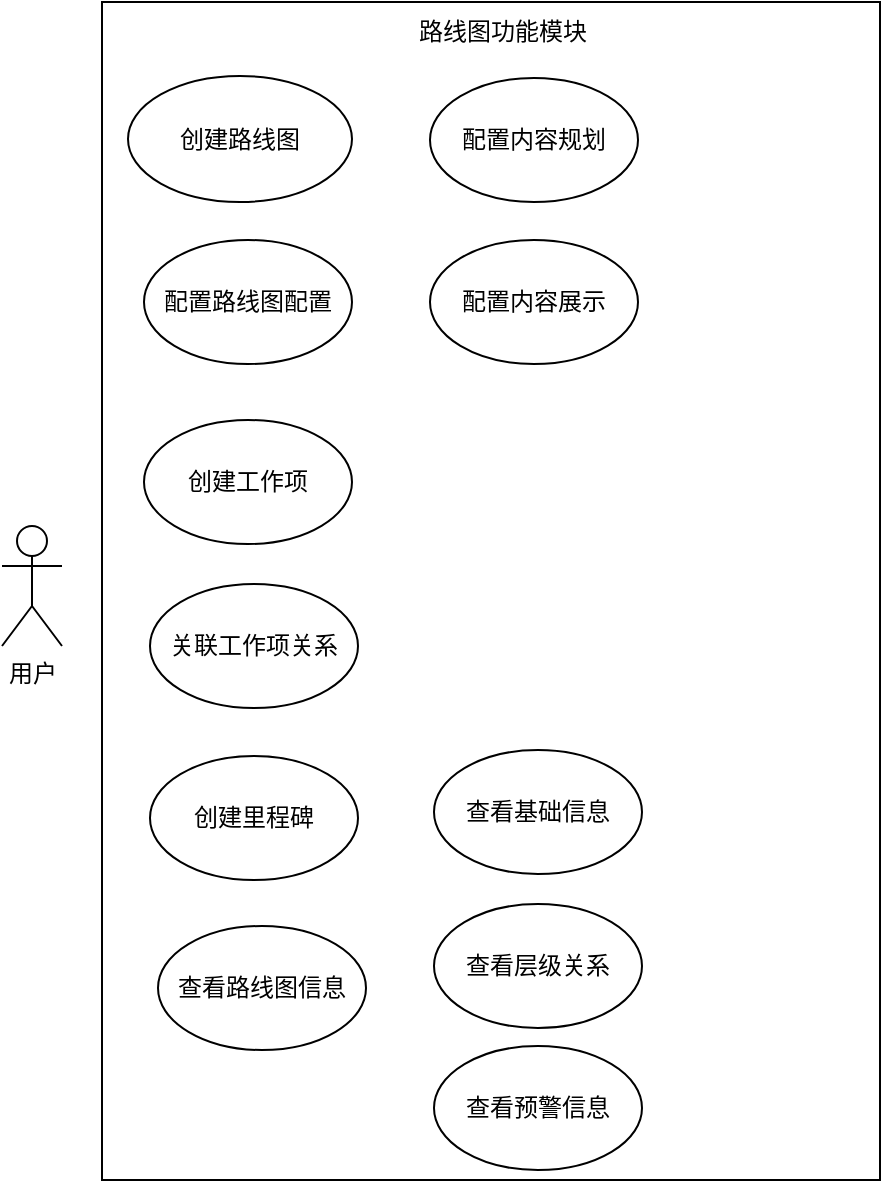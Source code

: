 <mxfile version="26.0.11">
  <diagram name="第 1 页" id="rlcm5lfefExAE8YrOiKz">
    <mxGraphModel dx="1242" dy="785" grid="0" gridSize="10" guides="1" tooltips="1" connect="1" arrows="1" fold="1" page="1" pageScale="1" pageWidth="827" pageHeight="1169" math="0" shadow="0">
      <root>
        <mxCell id="0" />
        <mxCell id="1" parent="0" />
        <mxCell id="Rl16lbnjKWnmfpAxJJmj-1" value="用户" style="shape=umlActor;verticalLabelPosition=bottom;verticalAlign=top;html=1;" vertex="1" parent="1">
          <mxGeometry x="163" y="327" width="30" height="60" as="geometry" />
        </mxCell>
        <mxCell id="Rl16lbnjKWnmfpAxJJmj-4" value="" style="rounded=0;whiteSpace=wrap;html=1;" vertex="1" parent="1">
          <mxGeometry x="213" y="65" width="389" height="589" as="geometry" />
        </mxCell>
        <mxCell id="Rl16lbnjKWnmfpAxJJmj-5" value="路线图功能模块" style="text;html=1;align=center;verticalAlign=middle;whiteSpace=wrap;rounded=0;" vertex="1" parent="1">
          <mxGeometry x="364" y="65" width="99" height="30" as="geometry" />
        </mxCell>
        <mxCell id="Rl16lbnjKWnmfpAxJJmj-7" value="配置路线图配置" style="ellipse;whiteSpace=wrap;html=1;" vertex="1" parent="1">
          <mxGeometry x="234" y="184" width="104" height="62" as="geometry" />
        </mxCell>
        <mxCell id="Rl16lbnjKWnmfpAxJJmj-12" value="创建路线图" style="ellipse;whiteSpace=wrap;html=1;" vertex="1" parent="1">
          <mxGeometry x="226" y="102" width="112" height="63" as="geometry" />
        </mxCell>
        <mxCell id="Rl16lbnjKWnmfpAxJJmj-13" value="创建工作项" style="ellipse;whiteSpace=wrap;html=1;" vertex="1" parent="1">
          <mxGeometry x="234" y="274" width="104" height="62" as="geometry" />
        </mxCell>
        <mxCell id="Rl16lbnjKWnmfpAxJJmj-14" value="查看路线图信息" style="ellipse;whiteSpace=wrap;html=1;" vertex="1" parent="1">
          <mxGeometry x="241" y="527" width="104" height="62" as="geometry" />
        </mxCell>
        <mxCell id="Rl16lbnjKWnmfpAxJJmj-15" value="关联工作项关系" style="ellipse;whiteSpace=wrap;html=1;" vertex="1" parent="1">
          <mxGeometry x="237" y="356" width="104" height="62" as="geometry" />
        </mxCell>
        <mxCell id="Rl16lbnjKWnmfpAxJJmj-17" value="配置内容规划" style="ellipse;whiteSpace=wrap;html=1;" vertex="1" parent="1">
          <mxGeometry x="377" y="103" width="104" height="62" as="geometry" />
        </mxCell>
        <mxCell id="Rl16lbnjKWnmfpAxJJmj-18" value="配置内容展示" style="ellipse;whiteSpace=wrap;html=1;" vertex="1" parent="1">
          <mxGeometry x="377" y="184" width="104" height="62" as="geometry" />
        </mxCell>
        <mxCell id="Rl16lbnjKWnmfpAxJJmj-19" value="查看预警信息" style="ellipse;whiteSpace=wrap;html=1;" vertex="1" parent="1">
          <mxGeometry x="379" y="587" width="104" height="62" as="geometry" />
        </mxCell>
        <mxCell id="Rl16lbnjKWnmfpAxJJmj-20" value="查看层级关系" style="ellipse;whiteSpace=wrap;html=1;" vertex="1" parent="1">
          <mxGeometry x="379" y="516" width="104" height="62" as="geometry" />
        </mxCell>
        <mxCell id="Rl16lbnjKWnmfpAxJJmj-21" value="查看基础信息" style="ellipse;whiteSpace=wrap;html=1;" vertex="1" parent="1">
          <mxGeometry x="379" y="439" width="104" height="62" as="geometry" />
        </mxCell>
        <mxCell id="Rl16lbnjKWnmfpAxJJmj-22" value="创建里程碑" style="ellipse;whiteSpace=wrap;html=1;" vertex="1" parent="1">
          <mxGeometry x="237" y="442" width="104" height="62" as="geometry" />
        </mxCell>
      </root>
    </mxGraphModel>
  </diagram>
</mxfile>
